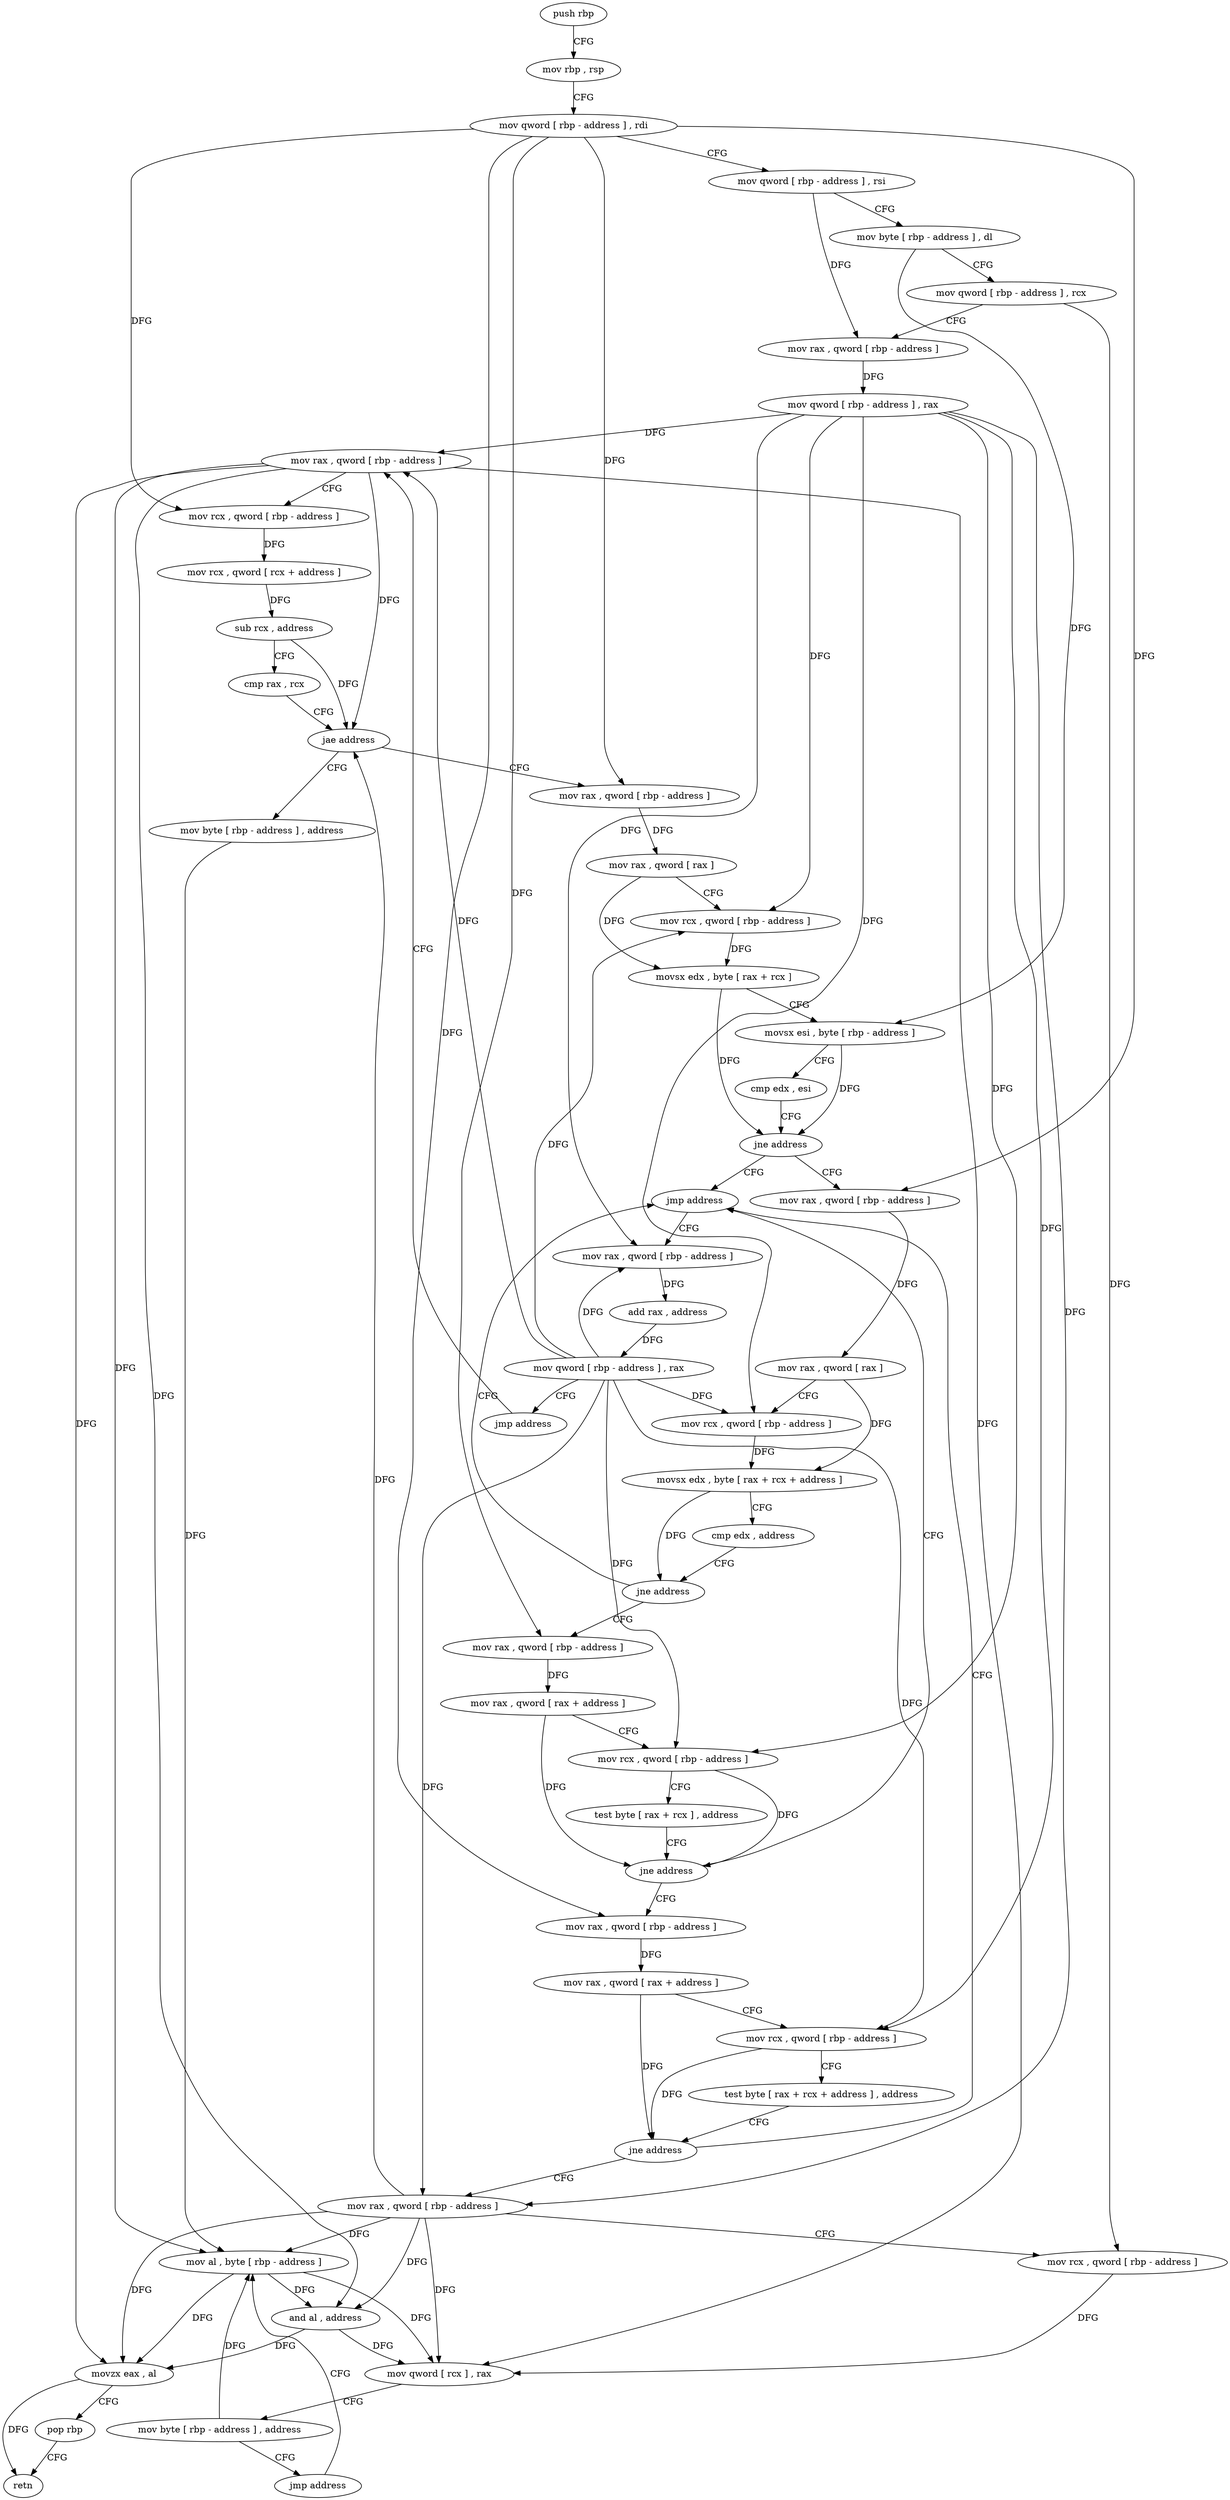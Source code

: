 digraph "func" {
"4209440" [label = "push rbp" ]
"4209441" [label = "mov rbp , rsp" ]
"4209444" [label = "mov qword [ rbp - address ] , rdi" ]
"4209448" [label = "mov qword [ rbp - address ] , rsi" ]
"4209452" [label = "mov byte [ rbp - address ] , dl" ]
"4209455" [label = "mov qword [ rbp - address ] , rcx" ]
"4209459" [label = "mov rax , qword [ rbp - address ]" ]
"4209463" [label = "mov qword [ rbp - address ] , rax" ]
"4209467" [label = "mov rax , qword [ rbp - address ]" ]
"4209636" [label = "mov byte [ rbp - address ] , address" ]
"4209640" [label = "mov al , byte [ rbp - address ]" ]
"4209495" [label = "mov rax , qword [ rbp - address ]" ]
"4209499" [label = "mov rax , qword [ rax ]" ]
"4209502" [label = "mov rcx , qword [ rbp - address ]" ]
"4209506" [label = "movsx edx , byte [ rax + rcx ]" ]
"4209510" [label = "movsx esi , byte [ rbp - address ]" ]
"4209514" [label = "cmp edx , esi" ]
"4209516" [label = "jne address" ]
"4209612" [label = "jmp address" ]
"4209522" [label = "mov rax , qword [ rbp - address ]" ]
"4209617" [label = "mov rax , qword [ rbp - address ]" ]
"4209526" [label = "mov rax , qword [ rax ]" ]
"4209529" [label = "mov rcx , qword [ rbp - address ]" ]
"4209533" [label = "movsx edx , byte [ rax + rcx + address ]" ]
"4209538" [label = "cmp edx , address" ]
"4209541" [label = "jne address" ]
"4209547" [label = "mov rax , qword [ rbp - address ]" ]
"4209621" [label = "add rax , address" ]
"4209627" [label = "mov qword [ rbp - address ] , rax" ]
"4209631" [label = "jmp address" ]
"4209551" [label = "mov rax , qword [ rax + address ]" ]
"4209555" [label = "mov rcx , qword [ rbp - address ]" ]
"4209559" [label = "test byte [ rax + rcx ] , address" ]
"4209563" [label = "jne address" ]
"4209569" [label = "mov rax , qword [ rbp - address ]" ]
"4209471" [label = "mov rcx , qword [ rbp - address ]" ]
"4209475" [label = "mov rcx , qword [ rcx + address ]" ]
"4209479" [label = "sub rcx , address" ]
"4209486" [label = "cmp rax , rcx" ]
"4209489" [label = "jae address" ]
"4209573" [label = "mov rax , qword [ rax + address ]" ]
"4209577" [label = "mov rcx , qword [ rbp - address ]" ]
"4209581" [label = "test byte [ rax + rcx + address ] , address" ]
"4209586" [label = "jne address" ]
"4209592" [label = "mov rax , qword [ rbp - address ]" ]
"4209596" [label = "mov rcx , qword [ rbp - address ]" ]
"4209600" [label = "mov qword [ rcx ] , rax" ]
"4209603" [label = "mov byte [ rbp - address ] , address" ]
"4209607" [label = "jmp address" ]
"4209643" [label = "and al , address" ]
"4209645" [label = "movzx eax , al" ]
"4209648" [label = "pop rbp" ]
"4209649" [label = "retn" ]
"4209440" -> "4209441" [ label = "CFG" ]
"4209441" -> "4209444" [ label = "CFG" ]
"4209444" -> "4209448" [ label = "CFG" ]
"4209444" -> "4209471" [ label = "DFG" ]
"4209444" -> "4209495" [ label = "DFG" ]
"4209444" -> "4209522" [ label = "DFG" ]
"4209444" -> "4209547" [ label = "DFG" ]
"4209444" -> "4209569" [ label = "DFG" ]
"4209448" -> "4209452" [ label = "CFG" ]
"4209448" -> "4209459" [ label = "DFG" ]
"4209452" -> "4209455" [ label = "CFG" ]
"4209452" -> "4209510" [ label = "DFG" ]
"4209455" -> "4209459" [ label = "CFG" ]
"4209455" -> "4209596" [ label = "DFG" ]
"4209459" -> "4209463" [ label = "DFG" ]
"4209463" -> "4209467" [ label = "DFG" ]
"4209463" -> "4209502" [ label = "DFG" ]
"4209463" -> "4209529" [ label = "DFG" ]
"4209463" -> "4209617" [ label = "DFG" ]
"4209463" -> "4209555" [ label = "DFG" ]
"4209463" -> "4209577" [ label = "DFG" ]
"4209463" -> "4209592" [ label = "DFG" ]
"4209467" -> "4209471" [ label = "CFG" ]
"4209467" -> "4209489" [ label = "DFG" ]
"4209467" -> "4209640" [ label = "DFG" ]
"4209467" -> "4209643" [ label = "DFG" ]
"4209467" -> "4209645" [ label = "DFG" ]
"4209467" -> "4209600" [ label = "DFG" ]
"4209636" -> "4209640" [ label = "DFG" ]
"4209640" -> "4209643" [ label = "DFG" ]
"4209640" -> "4209645" [ label = "DFG" ]
"4209640" -> "4209600" [ label = "DFG" ]
"4209495" -> "4209499" [ label = "DFG" ]
"4209499" -> "4209502" [ label = "CFG" ]
"4209499" -> "4209506" [ label = "DFG" ]
"4209502" -> "4209506" [ label = "DFG" ]
"4209506" -> "4209510" [ label = "CFG" ]
"4209506" -> "4209516" [ label = "DFG" ]
"4209510" -> "4209514" [ label = "CFG" ]
"4209510" -> "4209516" [ label = "DFG" ]
"4209514" -> "4209516" [ label = "CFG" ]
"4209516" -> "4209612" [ label = "CFG" ]
"4209516" -> "4209522" [ label = "CFG" ]
"4209612" -> "4209617" [ label = "CFG" ]
"4209522" -> "4209526" [ label = "DFG" ]
"4209617" -> "4209621" [ label = "DFG" ]
"4209526" -> "4209529" [ label = "CFG" ]
"4209526" -> "4209533" [ label = "DFG" ]
"4209529" -> "4209533" [ label = "DFG" ]
"4209533" -> "4209538" [ label = "CFG" ]
"4209533" -> "4209541" [ label = "DFG" ]
"4209538" -> "4209541" [ label = "CFG" ]
"4209541" -> "4209612" [ label = "CFG" ]
"4209541" -> "4209547" [ label = "CFG" ]
"4209547" -> "4209551" [ label = "DFG" ]
"4209621" -> "4209627" [ label = "DFG" ]
"4209627" -> "4209631" [ label = "CFG" ]
"4209627" -> "4209467" [ label = "DFG" ]
"4209627" -> "4209502" [ label = "DFG" ]
"4209627" -> "4209529" [ label = "DFG" ]
"4209627" -> "4209617" [ label = "DFG" ]
"4209627" -> "4209555" [ label = "DFG" ]
"4209627" -> "4209577" [ label = "DFG" ]
"4209627" -> "4209592" [ label = "DFG" ]
"4209631" -> "4209467" [ label = "CFG" ]
"4209551" -> "4209555" [ label = "CFG" ]
"4209551" -> "4209563" [ label = "DFG" ]
"4209555" -> "4209559" [ label = "CFG" ]
"4209555" -> "4209563" [ label = "DFG" ]
"4209559" -> "4209563" [ label = "CFG" ]
"4209563" -> "4209612" [ label = "CFG" ]
"4209563" -> "4209569" [ label = "CFG" ]
"4209569" -> "4209573" [ label = "DFG" ]
"4209471" -> "4209475" [ label = "DFG" ]
"4209475" -> "4209479" [ label = "DFG" ]
"4209479" -> "4209486" [ label = "CFG" ]
"4209479" -> "4209489" [ label = "DFG" ]
"4209486" -> "4209489" [ label = "CFG" ]
"4209489" -> "4209636" [ label = "CFG" ]
"4209489" -> "4209495" [ label = "CFG" ]
"4209573" -> "4209577" [ label = "CFG" ]
"4209573" -> "4209586" [ label = "DFG" ]
"4209577" -> "4209581" [ label = "CFG" ]
"4209577" -> "4209586" [ label = "DFG" ]
"4209581" -> "4209586" [ label = "CFG" ]
"4209586" -> "4209612" [ label = "CFG" ]
"4209586" -> "4209592" [ label = "CFG" ]
"4209592" -> "4209596" [ label = "CFG" ]
"4209592" -> "4209643" [ label = "DFG" ]
"4209592" -> "4209645" [ label = "DFG" ]
"4209592" -> "4209489" [ label = "DFG" ]
"4209592" -> "4209640" [ label = "DFG" ]
"4209592" -> "4209600" [ label = "DFG" ]
"4209596" -> "4209600" [ label = "DFG" ]
"4209600" -> "4209603" [ label = "CFG" ]
"4209603" -> "4209607" [ label = "CFG" ]
"4209603" -> "4209640" [ label = "DFG" ]
"4209607" -> "4209640" [ label = "CFG" ]
"4209643" -> "4209645" [ label = "DFG" ]
"4209643" -> "4209600" [ label = "DFG" ]
"4209645" -> "4209648" [ label = "CFG" ]
"4209645" -> "4209649" [ label = "DFG" ]
"4209648" -> "4209649" [ label = "CFG" ]
}
